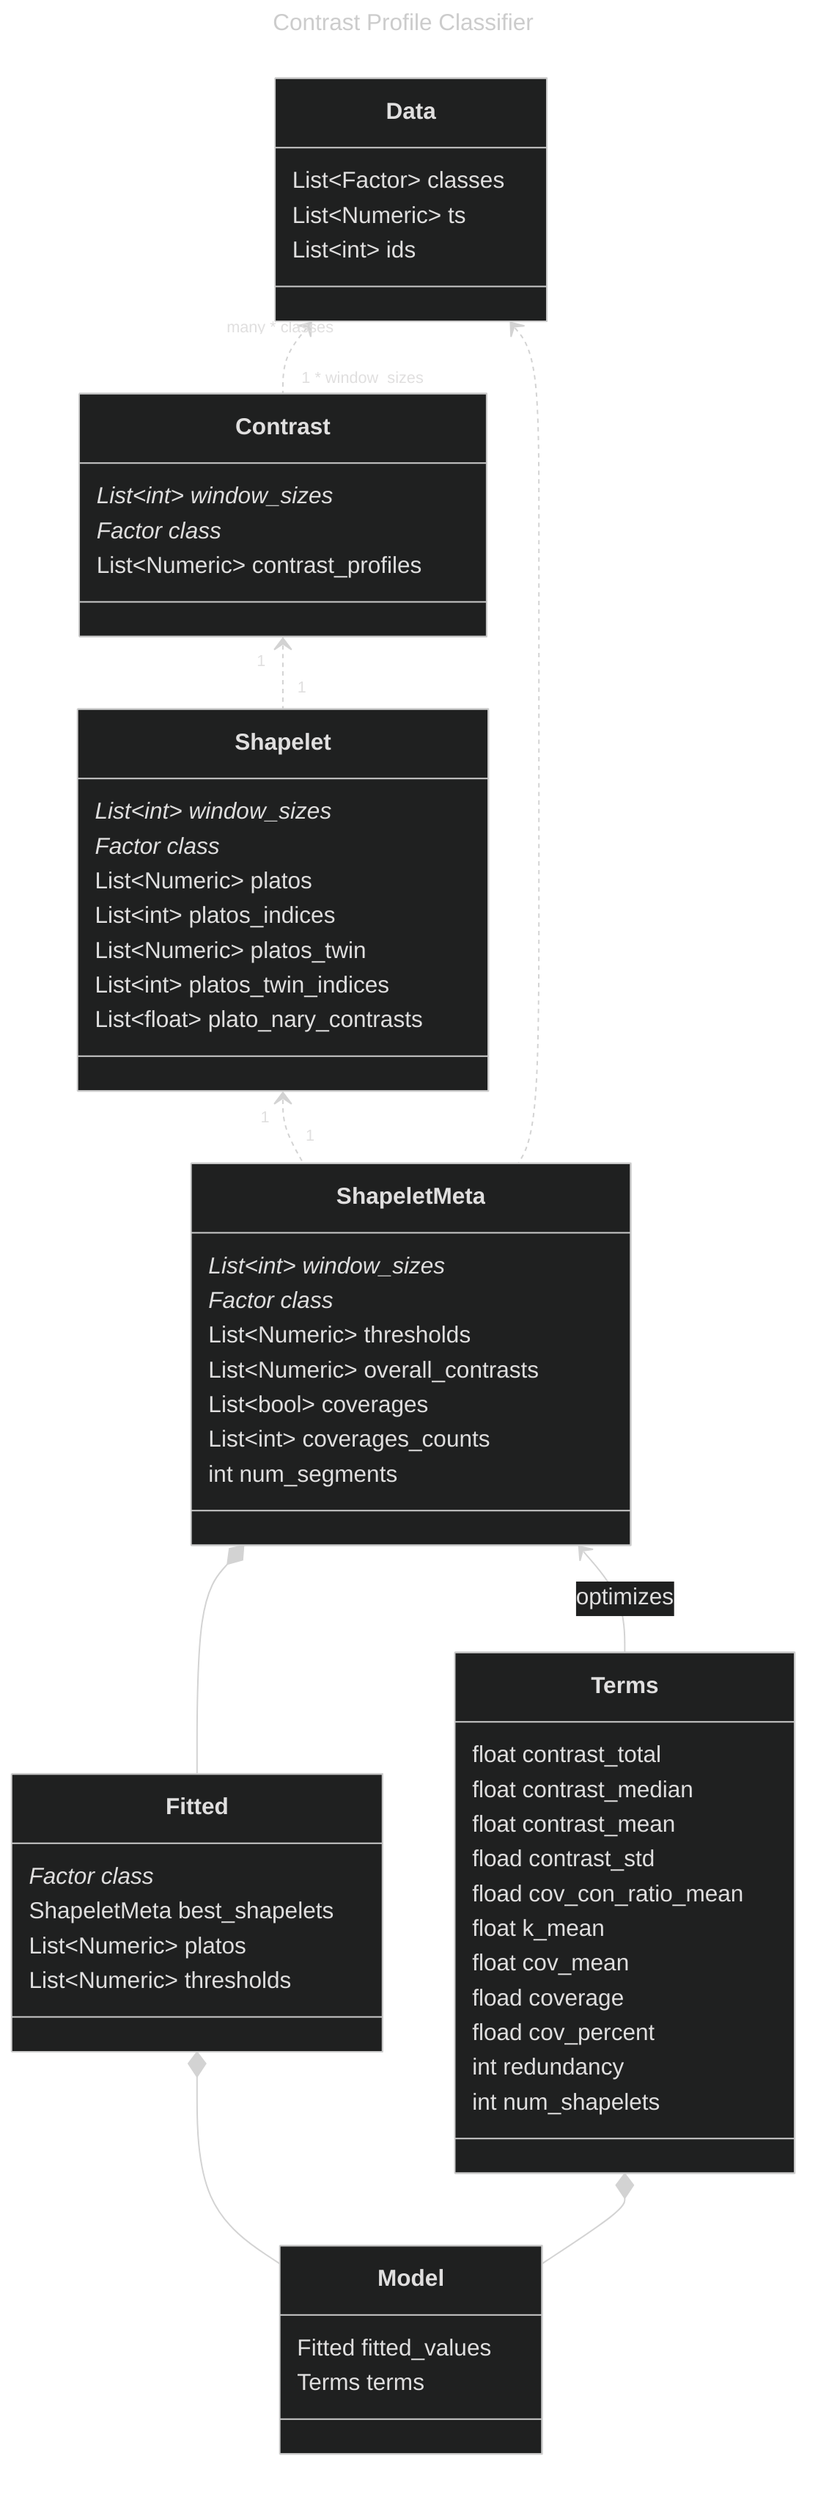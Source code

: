 ---
title: Contrast Profile Classifier
---

%%{
  init: {
    "securityLevel": "loose",
    "theme": "dark",
    "fontFamily": "Fira Code Medium, Trebuchet MS, Verdana, Arial, Sans-Serif",
    "flowchart": {
      "diagramPadding": 10
    }
  }
}%%

classDiagram
%% <|-- Inheritance (is-a relationship)
%% ..>  Dependency (needs but not part of)
%% ..|> Realization (interface implementation)
%% *--  Composition (both live and die together)
%% o--  Aggregation (lifecycle is independent)
%% -->  Association (generic relationship, that may use cardinality)
%% --   Link (Solid) (Association without arrows)
%% ..   Link (Dashed) (Association without arrows and not navigable)

  Data "many * classes" <.. "1 * window_sizes" Contrast
  Contrast "1" <.. "1" Shapelet
  Shapelet "1" <.. "1" ShapeletMeta
  Data <.. ShapeletMeta
%%  Shapelet "1..window_sizes" *-- "1" PanContrast_TopK
%%  Contrast "1..window_sizes" *-- "1" PanContrast_TopK

%%  class PanContrast_TopK {
%%    Contrast contrasts
%%    Shapelet shapelets
%%  }


  class Data {
    List~Factor~ classes
    List~Numeric~ ts
    List~int~ ids
  }


  %% class is the positive class
  class Contrast {
    List~int~ window_sizes*
    Factor class*
    List~Numeric~ contrast_profiles
  }

  class Shapelet {
    List~int~ window_sizes*
    Factor class*
    List~Numeric~ platos
    List~int~ platos_indices
    List~Numeric~ platos_twin
    List~int~ platos_twin_indices
    List~float~ plato_nary_contrasts
  }

  %% all Lists have dim m,n where m == num_of_shapelets(k) and n == length(window_sizes)
  %% except coverages that has dim(m) where m == length(window_sizes) and each element has
  %% dim(m,n) where m == num_of_shapelets(k) and n == num_segments
  %% TODO: this need to be reshaped
  %% TODO: num_segments reflect the number of positive samples
  class ShapeletMeta {
    List~int~ window_sizes*
    Factor class*
    List~Numeric~ thresholds
    List~Numeric~ overall_contrasts
    List~bool~ coverages
    List~int~ coverages_counts
    int num_segments
  }

  ShapeletMeta *-- Fitted
  Fitted *-- Model
  Terms *-- Model
  ShapeletMeta <-- Terms : optimizes

  class Fitted {
    Factor class*
    ShapeletMeta best_shapelets
    List~Numeric~ platos
    List~Numeric~ thresholds
  }

  class Terms {
  float contrast_total
  float contrast_median
  float contrast_mean
  fload contrast_std
  fload cov_con_ratio_mean
  float k_mean
  float cov_mean
  fload coverage
  fload cov_percent
    int redundancy
    int num_shapelets
  }

  class Model {
    Fitted fitted_values
    Terms terms
  }